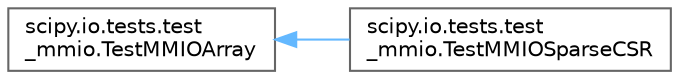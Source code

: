 digraph "Graphical Class Hierarchy"
{
 // LATEX_PDF_SIZE
  bgcolor="transparent";
  edge [fontname=Helvetica,fontsize=10,labelfontname=Helvetica,labelfontsize=10];
  node [fontname=Helvetica,fontsize=10,shape=box,height=0.2,width=0.4];
  rankdir="LR";
  Node0 [id="Node000000",label="scipy.io.tests.test\l_mmio.TestMMIOArray",height=0.2,width=0.4,color="grey40", fillcolor="white", style="filled",URL="$d7/dfd/classscipy_1_1io_1_1tests_1_1test__mmio_1_1TestMMIOArray.html",tooltip=" "];
  Node0 -> Node1 [id="edge5163_Node000000_Node000001",dir="back",color="steelblue1",style="solid",tooltip=" "];
  Node1 [id="Node000001",label="scipy.io.tests.test\l_mmio.TestMMIOSparseCSR",height=0.2,width=0.4,color="grey40", fillcolor="white", style="filled",URL="$db/dc2/classscipy_1_1io_1_1tests_1_1test__mmio_1_1TestMMIOSparseCSR.html",tooltip=" "];
}

